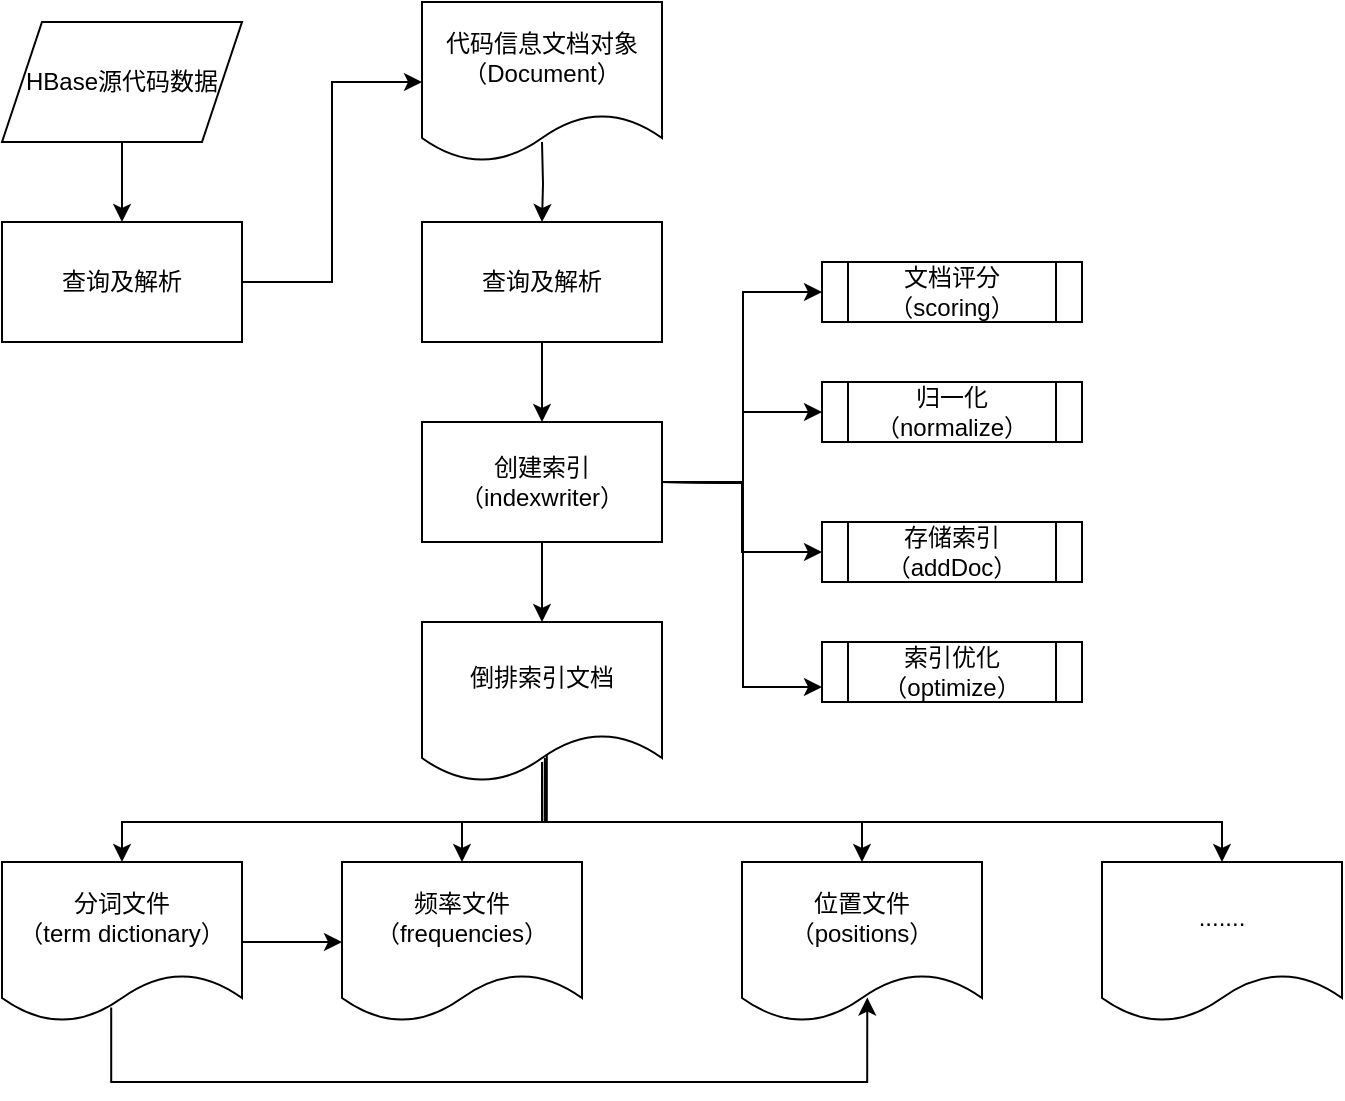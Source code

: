 <mxfile version="20.0.3" type="github">
  <diagram id="oLh7o5f7Te1cQ1Qnb0tB" name="第 1 页">
    <mxGraphModel dx="850" dy="559" grid="1" gridSize="10" guides="1" tooltips="1" connect="1" arrows="1" fold="1" page="1" pageScale="1" pageWidth="827" pageHeight="1169" math="0" shadow="0">
      <root>
        <mxCell id="0" />
        <mxCell id="1" parent="0" />
        <mxCell id="7gMo_UnRCt_d3t7Be2C8-7" value="" style="edgeStyle=orthogonalEdgeStyle;rounded=0;orthogonalLoop=1;jettySize=auto;html=1;" parent="1" source="7gMo_UnRCt_d3t7Be2C8-1" target="7gMo_UnRCt_d3t7Be2C8-2" edge="1">
          <mxGeometry relative="1" as="geometry" />
        </mxCell>
        <mxCell id="7gMo_UnRCt_d3t7Be2C8-1" value="HBase源代码数据" style="shape=parallelogram;perimeter=parallelogramPerimeter;whiteSpace=wrap;html=1;fixedSize=1;" parent="1" vertex="1">
          <mxGeometry x="90" y="100" width="120" height="60" as="geometry" />
        </mxCell>
        <mxCell id="7gMo_UnRCt_d3t7Be2C8-2" value="查询及解析" style="rounded=0;whiteSpace=wrap;html=1;" parent="1" vertex="1">
          <mxGeometry x="90" y="200" width="120" height="60" as="geometry" />
        </mxCell>
        <mxCell id="7gMo_UnRCt_d3t7Be2C8-9" value="" style="edgeStyle=orthogonalEdgeStyle;rounded=0;orthogonalLoop=1;jettySize=auto;html=1;" parent="1" target="7gMo_UnRCt_d3t7Be2C8-4" edge="1">
          <mxGeometry relative="1" as="geometry">
            <mxPoint x="360" y="160" as="sourcePoint" />
          </mxGeometry>
        </mxCell>
        <mxCell id="7gMo_UnRCt_d3t7Be2C8-3" value="代码信息文档对象&lt;br&gt;（Document）" style="shape=document;whiteSpace=wrap;html=1;boundedLbl=1;" parent="1" vertex="1">
          <mxGeometry x="300" y="90" width="120" height="80" as="geometry" />
        </mxCell>
        <mxCell id="7gMo_UnRCt_d3t7Be2C8-10" value="" style="edgeStyle=orthogonalEdgeStyle;rounded=0;orthogonalLoop=1;jettySize=auto;html=1;" parent="1" source="7gMo_UnRCt_d3t7Be2C8-4" target="7gMo_UnRCt_d3t7Be2C8-5" edge="1">
          <mxGeometry relative="1" as="geometry" />
        </mxCell>
        <mxCell id="7gMo_UnRCt_d3t7Be2C8-4" value="查询及解析" style="rounded=0;whiteSpace=wrap;html=1;" parent="1" vertex="1">
          <mxGeometry x="300" y="200" width="120" height="60" as="geometry" />
        </mxCell>
        <mxCell id="7gMo_UnRCt_d3t7Be2C8-11" value="" style="edgeStyle=orthogonalEdgeStyle;rounded=0;orthogonalLoop=1;jettySize=auto;html=1;" parent="1" source="7gMo_UnRCt_d3t7Be2C8-5" edge="1">
          <mxGeometry relative="1" as="geometry">
            <mxPoint x="360" y="400" as="targetPoint" />
          </mxGeometry>
        </mxCell>
        <mxCell id="7gMo_UnRCt_d3t7Be2C8-16" value="" style="edgeStyle=orthogonalEdgeStyle;rounded=0;orthogonalLoop=1;jettySize=auto;html=1;" parent="1" source="7gMo_UnRCt_d3t7Be2C8-5" target="7gMo_UnRCt_d3t7Be2C8-14" edge="1">
          <mxGeometry relative="1" as="geometry" />
        </mxCell>
        <mxCell id="7gMo_UnRCt_d3t7Be2C8-5" value="创建索引&lt;br&gt;（indexwriter）" style="rounded=0;whiteSpace=wrap;html=1;" parent="1" vertex="1">
          <mxGeometry x="300" y="300" width="120" height="60" as="geometry" />
        </mxCell>
        <mxCell id="7gMo_UnRCt_d3t7Be2C8-8" value="" style="endArrow=classic;html=1;rounded=0;exitX=1;exitY=0.5;exitDx=0;exitDy=0;entryX=0;entryY=0.5;entryDx=0;entryDy=0;edgeStyle=orthogonalEdgeStyle;" parent="1" source="7gMo_UnRCt_d3t7Be2C8-2" target="7gMo_UnRCt_d3t7Be2C8-3" edge="1">
          <mxGeometry width="50" height="50" relative="1" as="geometry">
            <mxPoint x="390" y="300" as="sourcePoint" />
            <mxPoint x="440" y="250" as="targetPoint" />
          </mxGeometry>
        </mxCell>
        <mxCell id="7gMo_UnRCt_d3t7Be2C8-12" value="文档评分（scoring）" style="shape=process;whiteSpace=wrap;html=1;backgroundOutline=1;" parent="1" vertex="1">
          <mxGeometry x="500" y="220" width="130" height="30" as="geometry" />
        </mxCell>
        <mxCell id="7gMo_UnRCt_d3t7Be2C8-13" value="归一化&lt;br&gt;（normalize）" style="shape=process;whiteSpace=wrap;html=1;backgroundOutline=1;" parent="1" vertex="1">
          <mxGeometry x="500" y="280" width="130" height="30" as="geometry" />
        </mxCell>
        <mxCell id="7gMo_UnRCt_d3t7Be2C8-14" value="存储索引&lt;br&gt;（addDoc）" style="shape=process;whiteSpace=wrap;html=1;backgroundOutline=1;" parent="1" vertex="1">
          <mxGeometry x="500" y="350" width="130" height="30" as="geometry" />
        </mxCell>
        <mxCell id="7gMo_UnRCt_d3t7Be2C8-15" value="索引优化&lt;br&gt;（optimize）" style="shape=process;whiteSpace=wrap;html=1;backgroundOutline=1;" parent="1" vertex="1">
          <mxGeometry x="500" y="410" width="130" height="30" as="geometry" />
        </mxCell>
        <mxCell id="7gMo_UnRCt_d3t7Be2C8-17" value="" style="endArrow=classic;html=1;rounded=0;entryX=0;entryY=0.5;entryDx=0;entryDy=0;edgeStyle=orthogonalEdgeStyle;" parent="1" target="7gMo_UnRCt_d3t7Be2C8-12" edge="1">
          <mxGeometry width="50" height="50" relative="1" as="geometry">
            <mxPoint x="420" y="330" as="sourcePoint" />
            <mxPoint x="440" y="240" as="targetPoint" />
          </mxGeometry>
        </mxCell>
        <mxCell id="7gMo_UnRCt_d3t7Be2C8-18" value="" style="endArrow=classic;html=1;rounded=0;entryX=0;entryY=0.5;entryDx=0;entryDy=0;edgeStyle=orthogonalEdgeStyle;" parent="1" target="7gMo_UnRCt_d3t7Be2C8-13" edge="1">
          <mxGeometry width="50" height="50" relative="1" as="geometry">
            <mxPoint x="420" y="330" as="sourcePoint" />
            <mxPoint x="440" y="240" as="targetPoint" />
          </mxGeometry>
        </mxCell>
        <mxCell id="7gMo_UnRCt_d3t7Be2C8-19" value="" style="endArrow=classic;html=1;rounded=0;entryX=0;entryY=0.75;entryDx=0;entryDy=0;edgeStyle=orthogonalEdgeStyle;" parent="1" target="7gMo_UnRCt_d3t7Be2C8-15" edge="1">
          <mxGeometry width="50" height="50" relative="1" as="geometry">
            <mxPoint x="420" y="330" as="sourcePoint" />
            <mxPoint x="440" y="240" as="targetPoint" />
          </mxGeometry>
        </mxCell>
        <mxCell id="joavzgK8vB63XoAZBia--3" value="" style="edgeStyle=orthogonalEdgeStyle;rounded=0;orthogonalLoop=1;jettySize=auto;html=1;exitX=0.512;exitY=0.85;exitDx=0;exitDy=0;exitPerimeter=0;" edge="1" parent="1" source="7gMo_UnRCt_d3t7Be2C8-20" target="7gMo_UnRCt_d3t7Be2C8-22">
          <mxGeometry relative="1" as="geometry" />
        </mxCell>
        <mxCell id="7gMo_UnRCt_d3t7Be2C8-20" value="倒排索引文档" style="shape=document;whiteSpace=wrap;html=1;boundedLbl=1;" parent="1" vertex="1">
          <mxGeometry x="300" y="400" width="120" height="80" as="geometry" />
        </mxCell>
        <mxCell id="7gMo_UnRCt_d3t7Be2C8-25" value="" style="edgeStyle=orthogonalEdgeStyle;rounded=0;orthogonalLoop=1;jettySize=auto;html=1;" parent="1" source="7gMo_UnRCt_d3t7Be2C8-21" target="7gMo_UnRCt_d3t7Be2C8-22" edge="1">
          <mxGeometry relative="1" as="geometry" />
        </mxCell>
        <mxCell id="7gMo_UnRCt_d3t7Be2C8-21" value="分词文件&lt;br&gt;（term dictionary）" style="shape=document;whiteSpace=wrap;html=1;boundedLbl=1;" parent="1" vertex="1">
          <mxGeometry x="90" y="520" width="120" height="80" as="geometry" />
        </mxCell>
        <mxCell id="7gMo_UnRCt_d3t7Be2C8-22" value="频率文件&lt;br&gt;（frequencies）" style="shape=document;whiteSpace=wrap;html=1;boundedLbl=1;" parent="1" vertex="1">
          <mxGeometry x="260" y="520" width="120" height="80" as="geometry" />
        </mxCell>
        <mxCell id="7gMo_UnRCt_d3t7Be2C8-23" value="位置文件&lt;br&gt;（positions）" style="shape=document;whiteSpace=wrap;html=1;boundedLbl=1;" parent="1" vertex="1">
          <mxGeometry x="460" y="520" width="120" height="80" as="geometry" />
        </mxCell>
        <mxCell id="7gMo_UnRCt_d3t7Be2C8-24" value="......." style="shape=document;whiteSpace=wrap;html=1;boundedLbl=1;" parent="1" vertex="1">
          <mxGeometry x="640" y="520" width="120" height="80" as="geometry" />
        </mxCell>
        <mxCell id="joavzgK8vB63XoAZBia--4" value="" style="endArrow=classic;html=1;rounded=0;exitX=0.512;exitY=0.875;exitDx=0;exitDy=0;exitPerimeter=0;entryX=0.5;entryY=0;entryDx=0;entryDy=0;edgeStyle=orthogonalEdgeStyle;" edge="1" parent="1" source="7gMo_UnRCt_d3t7Be2C8-20" target="7gMo_UnRCt_d3t7Be2C8-21">
          <mxGeometry width="50" height="50" relative="1" as="geometry">
            <mxPoint x="340" y="360" as="sourcePoint" />
            <mxPoint x="390" y="310" as="targetPoint" />
            <Array as="points">
              <mxPoint x="361" y="500" />
              <mxPoint x="150" y="500" />
            </Array>
          </mxGeometry>
        </mxCell>
        <mxCell id="joavzgK8vB63XoAZBia--5" value="" style="endArrow=classic;html=1;rounded=0;exitX=0.52;exitY=0.825;exitDx=0;exitDy=0;exitPerimeter=0;entryX=0.5;entryY=0;entryDx=0;entryDy=0;edgeStyle=orthogonalEdgeStyle;" edge="1" parent="1" source="7gMo_UnRCt_d3t7Be2C8-20" target="7gMo_UnRCt_d3t7Be2C8-23">
          <mxGeometry width="50" height="50" relative="1" as="geometry">
            <mxPoint x="340" y="360" as="sourcePoint" />
            <mxPoint x="390" y="310" as="targetPoint" />
            <Array as="points">
              <mxPoint x="362" y="500" />
              <mxPoint x="520" y="500" />
            </Array>
          </mxGeometry>
        </mxCell>
        <mxCell id="joavzgK8vB63XoAZBia--6" value="" style="endArrow=classic;html=1;rounded=0;entryX=0.5;entryY=0;entryDx=0;entryDy=0;edgeStyle=orthogonalEdgeStyle;" edge="1" parent="1" target="7gMo_UnRCt_d3t7Be2C8-24">
          <mxGeometry width="50" height="50" relative="1" as="geometry">
            <mxPoint x="360" y="470" as="sourcePoint" />
            <mxPoint x="390" y="310" as="targetPoint" />
            <Array as="points">
              <mxPoint x="360" y="500" />
              <mxPoint x="700" y="500" />
            </Array>
          </mxGeometry>
        </mxCell>
        <mxCell id="joavzgK8vB63XoAZBia--8" value="" style="endArrow=classic;html=1;rounded=0;exitX=0.455;exitY=0.91;exitDx=0;exitDy=0;exitPerimeter=0;entryX=0.522;entryY=0.847;entryDx=0;entryDy=0;entryPerimeter=0;edgeStyle=orthogonalEdgeStyle;" edge="1" parent="1" source="7gMo_UnRCt_d3t7Be2C8-21" target="7gMo_UnRCt_d3t7Be2C8-23">
          <mxGeometry width="50" height="50" relative="1" as="geometry">
            <mxPoint x="330" y="430" as="sourcePoint" />
            <mxPoint x="380" y="380" as="targetPoint" />
            <Array as="points">
              <mxPoint x="145" y="630" />
              <mxPoint x="523" y="630" />
            </Array>
          </mxGeometry>
        </mxCell>
      </root>
    </mxGraphModel>
  </diagram>
</mxfile>
